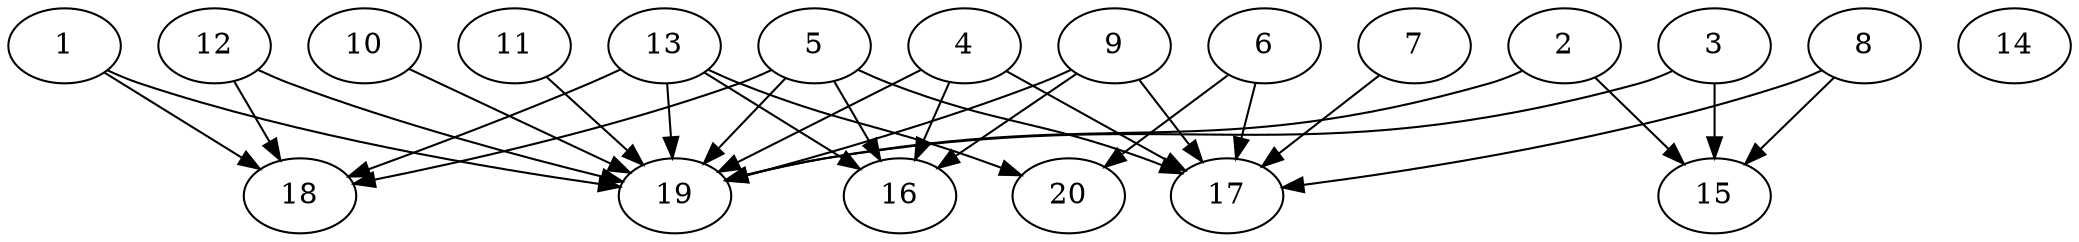 // DAG automatically generated by daggen at Wed Jul 24 21:20:53 2019
// ./daggen --dot -n 20 --ccr 0.5 --fat 0.8 --regular 0.5 --density 0.7 --mindata 5242880 --maxdata 52428800 
digraph G {
  1 [size="87691264", alpha="0.16", expect_size="43845632"] 
  1 -> 18 [size ="43845632"]
  1 -> 19 [size ="43845632"]
  2 [size="79955968", alpha="0.06", expect_size="39977984"] 
  2 -> 15 [size ="39977984"]
  2 -> 19 [size ="39977984"]
  3 [size="40294400", alpha="0.14", expect_size="20147200"] 
  3 -> 15 [size ="20147200"]
  3 -> 19 [size ="20147200"]
  4 [size="74389504", alpha="0.06", expect_size="37194752"] 
  4 -> 16 [size ="37194752"]
  4 -> 17 [size ="37194752"]
  4 -> 19 [size ="37194752"]
  5 [size="89540608", alpha="0.20", expect_size="44770304"] 
  5 -> 16 [size ="44770304"]
  5 -> 17 [size ="44770304"]
  5 -> 18 [size ="44770304"]
  5 -> 19 [size ="44770304"]
  6 [size="99614720", alpha="0.02", expect_size="49807360"] 
  6 -> 17 [size ="49807360"]
  6 -> 20 [size ="49807360"]
  7 [size="67921920", alpha="0.04", expect_size="33960960"] 
  7 -> 17 [size ="33960960"]
  8 [size="21719040", alpha="0.09", expect_size="10859520"] 
  8 -> 15 [size ="10859520"]
  8 -> 17 [size ="10859520"]
  9 [size="67112960", alpha="0.15", expect_size="33556480"] 
  9 -> 16 [size ="33556480"]
  9 -> 17 [size ="33556480"]
  9 -> 19 [size ="33556480"]
  10 [size="89012224", alpha="0.13", expect_size="44506112"] 
  10 -> 19 [size ="44506112"]
  11 [size="32589824", alpha="0.14", expect_size="16294912"] 
  11 -> 19 [size ="16294912"]
  12 [size="11847680", alpha="0.12", expect_size="5923840"] 
  12 -> 18 [size ="5923840"]
  12 -> 19 [size ="5923840"]
  13 [size="39663616", alpha="0.13", expect_size="19831808"] 
  13 -> 16 [size ="19831808"]
  13 -> 18 [size ="19831808"]
  13 -> 19 [size ="19831808"]
  13 -> 20 [size ="19831808"]
  14 [size="11687936", alpha="0.17", expect_size="5843968"] 
  15 [size="41988096", alpha="0.20", expect_size="20994048"] 
  16 [size="40798208", alpha="0.04", expect_size="20399104"] 
  17 [size="48644096", alpha="0.20", expect_size="24322048"] 
  18 [size="66347008", alpha="0.12", expect_size="33173504"] 
  19 [size="14499840", alpha="0.07", expect_size="7249920"] 
  20 [size="83558400", alpha="0.17", expect_size="41779200"] 
}
